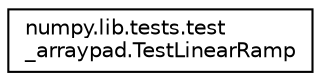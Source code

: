 digraph "Graphical Class Hierarchy"
{
 // LATEX_PDF_SIZE
  edge [fontname="Helvetica",fontsize="10",labelfontname="Helvetica",labelfontsize="10"];
  node [fontname="Helvetica",fontsize="10",shape=record];
  rankdir="LR";
  Node0 [label="numpy.lib.tests.test\l_arraypad.TestLinearRamp",height=0.2,width=0.4,color="black", fillcolor="white", style="filled",URL="$classnumpy_1_1lib_1_1tests_1_1test__arraypad_1_1TestLinearRamp.html",tooltip=" "];
}
